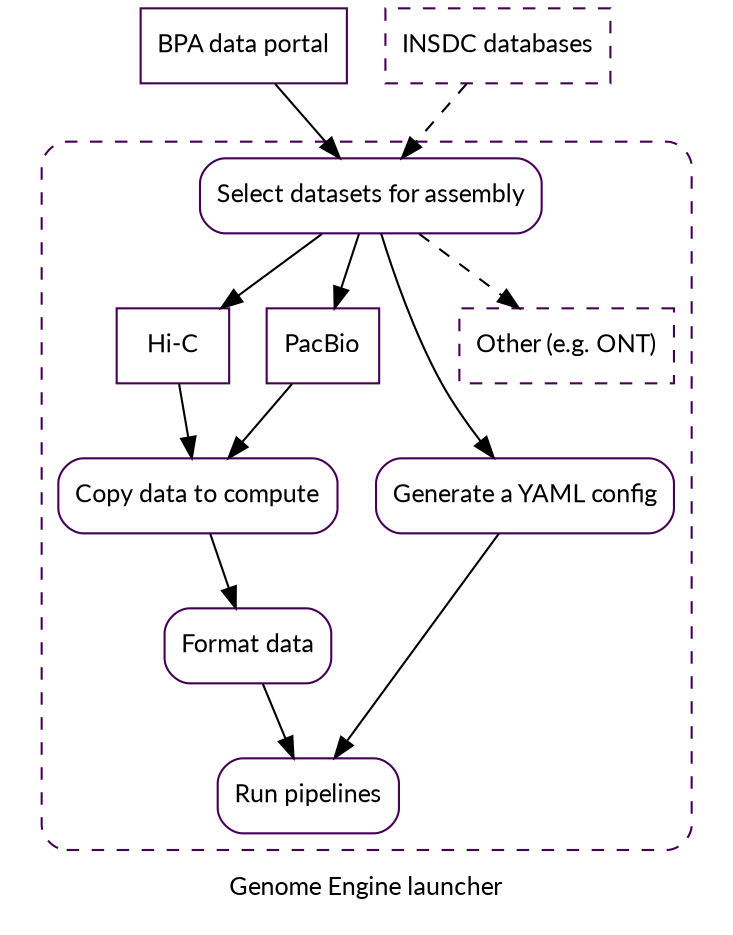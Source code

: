digraph snakemake_dag {

    // viridis1 = "#440154";
    // viridis2 = "#31688e";
    // viridis3 = "#35b779";

    fontname = "lato";
    fontsize = "12";
    bgcolor = transparent;
    size = "6.66,7.5";
    dpi = 300;
    compound = true;
    splines = true;

    node[
        fontname = "lato";
    fontsize = "12";
    // labelloc = "b";
    // imagepos = "tc";
    shape = solid;
    style="rounded";
    color="#440154"
    // fixedsize = true;
    // height = 1.3;
    // width = 1;
    // imagescale = true;
    ];

    edge[fontname = "lato";
    fontsize = "10";
    ];

0[label = "BPA data portal",style=""];
0a[label = "INSDC databases",style="dashed"];

subgraph cluster_dm {
        label = "Genome Engine launcher";
        labelloc="b";
        compound = true;
        style=solid;
        color=none;
        subgraph cluster_dm1{
            label="";
            style="dashed,rounded";
            color="#440154"       
    1[label = "Select datasets for assembly"];
    2[label = "Hi-C",style=""];
    3[label = "PacBio",style=""];
    8[label = "Copy data to compute"];
    5[label = "Generate a YAML config"];
    6[label = "Run pipelines"];
    7[label = "Other (e.g. ONT)",style="dashed"];
    4[label = "Format data"];
        }
}

    0->1 []
    0a->1 [style=dashed]
    1->2,3,5
    2,3 -> 8
    8 -> 4

    1->7 [style=dashed]

    4,5 -> 6

} 